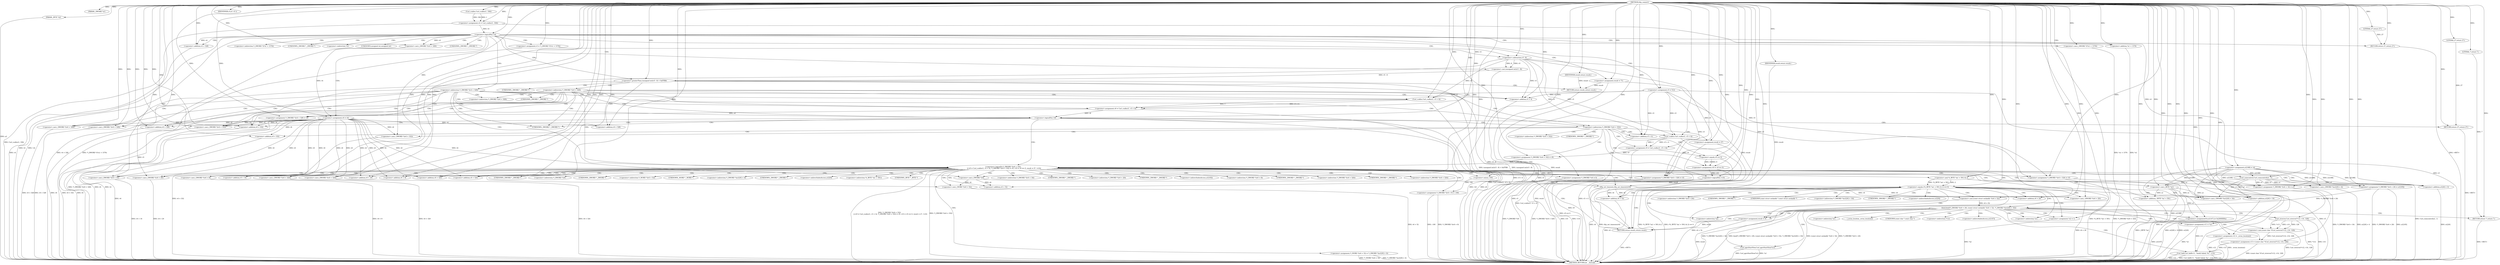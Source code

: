digraph tftp_connect {  
"1000112" [label = "(METHOD,tftp_connect)" ]
"1000392" [label = "(METHOD_RETURN,int __fastcall)" ]
"1000113" [label = "(PARAM,_DWORD *a1)" ]
"1000114" [label = "(PARAM,_BYTE *a2)" ]
"1000127" [label = "(<operator>.assignment,v4 = Curl_ccalloc(1, 336))" ]
"1000129" [label = "(Curl_ccalloc,Curl_ccalloc(1, 336))" ]
"1000132" [label = "(<operator>.assignment,a1[188] = v4)" ]
"1000138" [label = "(<operator>.logicalNot,!v4)" ]
"1000140" [label = "(RETURN,return 27;,return 27;)" ]
"1000141" [label = "(LITERAL,27,return 27;)" ]
"1000142" [label = "(<operator>.assignment,v5 = *(_DWORD *)(*a1 + 1576))" ]
"1000145" [label = "(<operator>.cast,(_DWORD *)(*a1 + 1576))" ]
"1000147" [label = "(<operator>.addition,*a1 + 1576)" ]
"1000151" [label = "(<operator>.assignment,v6 = v4)" ]
"1000155" [label = "(IDENTIFIER,v5,if ( v5 ))" ]
"1000157" [label = "(<operator>.assignment,result = 71)" ]
"1000161" [label = "(<operator>.greaterThan,(unsigned int)(v5 - 8) > 0xFFB0)" ]
"1000162" [label = "(<operator>.cast,(unsigned int)(v5 - 8))" ]
"1000164" [label = "(<operator>.subtraction,v5 - 8)" ]
"1000168" [label = "(RETURN,return result;,return result;)" ]
"1000169" [label = "(IDENTIFIER,result,return result;)" ]
"1000172" [label = "(<operator>.cast,(_DWORD *)(v6 + 328))" ]
"1000174" [label = "(<operator>.addition,v6 + 328)" ]
"1000180" [label = "(<operator>.assignment,v5 = 512)" ]
"1000185" [label = "(<operator>.cast,(_DWORD *)(v4 + 328))" ]
"1000187" [label = "(<operator>.addition,v4 + 328)" ]
"1000191" [label = "(<operator>.assignment,v8 = Curl_ccalloc(1, v5 + 4))" ]
"1000193" [label = "(Curl_ccalloc,Curl_ccalloc(1, v5 + 4))" ]
"1000195" [label = "(<operator>.addition,v5 + 4)" ]
"1000198" [label = "(<operator>.assignment,*(_DWORD *)(v6 + 328) = v8)" ]
"1000200" [label = "(<operator>.cast,(_DWORD *)(v6 + 328))" ]
"1000202" [label = "(<operator>.addition,v6 + 328)" ]
"1000207" [label = "(<operator>.logicalNot,!v8)" ]
"1000209" [label = "(RETURN,return 27;,return 27;)" ]
"1000210" [label = "(LITERAL,27,return 27;)" ]
"1000213" [label = "(<operator>.logicalOr,*(_DWORD *)(v6 + 332)\n    || (v9 = Curl_ccalloc(1, v5 + 4), *(_DWORD *)(v6 + 332) = v9, v10 = v9 == 0, result = 27, !v10))" ]
"1000215" [label = "(<operator>.cast,(_DWORD *)(v6 + 332))" ]
"1000217" [label = "(<operator>.addition,v6 + 332)" ]
"1000221" [label = "(<operator>.assignment,v9 = Curl_ccalloc(1, v5 + 4))" ]
"1000223" [label = "(Curl_ccalloc,Curl_ccalloc(1, v5 + 4))" ]
"1000225" [label = "(<operator>.addition,v5 + 4)" ]
"1000229" [label = "(<operator>.assignment,*(_DWORD *)(v6 + 332) = v9)" ]
"1000231" [label = "(<operator>.cast,(_DWORD *)(v6 + 332))" ]
"1000233" [label = "(<operator>.addition,v6 + 332)" ]
"1000238" [label = "(<operator>.assignment,v10 = v9 == 0)" ]
"1000240" [label = "(<operator>.equals,v9 == 0)" ]
"1000244" [label = "(<operator>.assignment,result = 27)" ]
"1000247" [label = "(<operator>.logicalNot,!v10)" ]
"1000250" [label = "(Curl_conncontrol,Curl_conncontrol(a1, 1))" ]
"1000253" [label = "(<operator>.assignment,*(_DWORD *)(v6 + 16) = a1)" ]
"1000255" [label = "(<operator>.cast,(_DWORD *)(v6 + 16))" ]
"1000257" [label = "(<operator>.addition,v6 + 16)" ]
"1000261" [label = "(<operator>.assignment,*(_DWORD *)(v6 + 20) = a1[105])" ]
"1000263" [label = "(<operator>.cast,(_DWORD *)(v6 + 20))" ]
"1000265" [label = "(<operator>.addition,v6 + 20)" ]
"1000271" [label = "(<operator>.assignment,*(_DWORD *)(v6 + 8) = -100)" ]
"1000273" [label = "(<operator>.cast,(_DWORD *)(v6 + 8))" ]
"1000275" [label = "(<operator>.addition,v6 + 8)" ]
"1000278" [label = "(<operator>.minus,-100)" ]
"1000280" [label = "(<operator>.assignment,*(_DWORD *)(v6 + 320) = v5)" ]
"1000282" [label = "(<operator>.cast,(_DWORD *)(v6 + 320))" ]
"1000284" [label = "(<operator>.addition,v6 + 320)" ]
"1000288" [label = "(<operator>.assignment,*(_DWORD *)(v6 + 324) = v5)" ]
"1000290" [label = "(<operator>.cast,(_DWORD *)(v6 + 324))" ]
"1000292" [label = "(<operator>.addition,v6 + 324)" ]
"1000296" [label = "(<operator>.assignment,*(_DWORD *)v6 = 0)" ]
"1000298" [label = "(<operator>.cast,(_DWORD *)v6)" ]
"1000302" [label = "(<operator>.assignment,*(_WORD *)(v6 + 52) = *(_DWORD *)(a1[20] + 4))" ]
"1000304" [label = "(<operator>.cast,(_WORD *)(v6 + 52))" ]
"1000306" [label = "(<operator>.addition,v6 + 52)" ]
"1000310" [label = "(<operator>.cast,(_DWORD *)(a1[20] + 4))" ]
"1000312" [label = "(<operator>.addition,a1[20] + 4)" ]
"1000317" [label = "(tftp_set_timeouts,tftp_set_timeouts(v6))" ]
"1000320" [label = "(<operator>.equals,(*((_BYTE *)a1 + 591) & 2) == 0)" ]
"1000321" [label = "(<operator>.and,*((_BYTE *)a1 + 591) & 2)" ]
"1000323" [label = "(<operator>.addition,(_BYTE *)a1 + 591)" ]
"1000324" [label = "(<operator>.cast,(_BYTE *)a1)" ]
"1000332" [label = "(bind,bind(*(_DWORD *)(v6 + 20), (const struct sockaddr *)(v6 + 52), *(_DWORD *)(a1[20] + 16)))" ]
"1000334" [label = "(<operator>.cast,(_DWORD *)(v6 + 20))" ]
"1000336" [label = "(<operator>.addition,v6 + 20)" ]
"1000339" [label = "(<operator>.cast,(const struct sockaddr *)(v6 + 52))" ]
"1000341" [label = "(<operator>.addition,v6 + 52)" ]
"1000345" [label = "(<operator>.cast,(_DWORD *)(a1[20] + 16))" ]
"1000347" [label = "(<operator>.addition,a1[20] + 16)" ]
"1000353" [label = "(<operator>.assignment,v11 = *a1)" ]
"1000357" [label = "(<operator>.assignment,v12 = _errno_location())" ]
"1000360" [label = "(<operator>.assignment,v13 = (const char *)Curl_strerror(*v12, v14, 128))" ]
"1000362" [label = "(<operator>.cast,(const char *)Curl_strerror(*v12, v14, 128))" ]
"1000364" [label = "(Curl_strerror,Curl_strerror(*v12, v14, 128))" ]
"1000369" [label = "(Curl_failf,Curl_failf(v11, \"bind() failed; %s\", v13))" ]
"1000373" [label = "(RETURN,return 7;,return 7;)" ]
"1000374" [label = "(LITERAL,7,return 7;)" ]
"1000375" [label = "(<operators>.assignmentOr,a1[147] |= 0x2000000u)" ]
"1000380" [label = "(Curl_pgrsStartNow,Curl_pgrsStartNow(*a1))" ]
"1000383" [label = "(<operator>.assignment,*a2 = 1)" ]
"1000387" [label = "(<operator>.assignment,result = 0)" ]
"1000390" [label = "(RETURN,return result;,return result;)" ]
"1000391" [label = "(IDENTIFIER,result,return result;)" ]
"1000144" [label = "(<operator>.indirection,*(_DWORD *)(*a1 + 1576))" ]
"1000146" [label = "(UNKNOWN,_DWORD *,_DWORD *)" ]
"1000148" [label = "(<operator>.indirection,*a1)" ]
"1000163" [label = "(UNKNOWN,unsigned int,unsigned int)" ]
"1000171" [label = "(<operator>.indirection,*(_DWORD *)(v6 + 328))" ]
"1000173" [label = "(UNKNOWN,_DWORD *,_DWORD *)" ]
"1000184" [label = "(<operator>.indirection,*(_DWORD *)(v4 + 328))" ]
"1000186" [label = "(UNKNOWN,_DWORD *,_DWORD *)" ]
"1000199" [label = "(<operator>.indirection,*(_DWORD *)(v6 + 328))" ]
"1000201" [label = "(UNKNOWN,_DWORD *,_DWORD *)" ]
"1000214" [label = "(<operator>.indirection,*(_DWORD *)(v6 + 332))" ]
"1000216" [label = "(UNKNOWN,_DWORD *,_DWORD *)" ]
"1000230" [label = "(<operator>.indirection,*(_DWORD *)(v6 + 332))" ]
"1000232" [label = "(UNKNOWN,_DWORD *,_DWORD *)" ]
"1000254" [label = "(<operator>.indirection,*(_DWORD *)(v6 + 16))" ]
"1000256" [label = "(UNKNOWN,_DWORD *,_DWORD *)" ]
"1000262" [label = "(<operator>.indirection,*(_DWORD *)(v6 + 20))" ]
"1000264" [label = "(UNKNOWN,_DWORD *,_DWORD *)" ]
"1000268" [label = "(<operator>.indirectIndexAccess,a1[105])" ]
"1000272" [label = "(<operator>.indirection,*(_DWORD *)(v6 + 8))" ]
"1000274" [label = "(UNKNOWN,_DWORD *,_DWORD *)" ]
"1000281" [label = "(<operator>.indirection,*(_DWORD *)(v6 + 320))" ]
"1000283" [label = "(UNKNOWN,_DWORD *,_DWORD *)" ]
"1000289" [label = "(<operator>.indirection,*(_DWORD *)(v6 + 324))" ]
"1000291" [label = "(UNKNOWN,_DWORD *,_DWORD *)" ]
"1000297" [label = "(<operator>.indirection,*(_DWORD *)v6)" ]
"1000299" [label = "(UNKNOWN,_DWORD *,_DWORD *)" ]
"1000303" [label = "(<operator>.indirection,*(_WORD *)(v6 + 52))" ]
"1000305" [label = "(UNKNOWN,_WORD *,_WORD *)" ]
"1000309" [label = "(<operator>.indirection,*(_DWORD *)(a1[20] + 4))" ]
"1000311" [label = "(UNKNOWN,_DWORD *,_DWORD *)" ]
"1000313" [label = "(<operator>.indirectIndexAccess,a1[20])" ]
"1000322" [label = "(<operator>.indirection,*((_BYTE *)a1 + 591))" ]
"1000325" [label = "(UNKNOWN,_BYTE *,_BYTE *)" ]
"1000333" [label = "(<operator>.indirection,*(_DWORD *)(v6 + 20))" ]
"1000335" [label = "(UNKNOWN,_DWORD *,_DWORD *)" ]
"1000340" [label = "(UNKNOWN,const struct sockaddr *,const struct sockaddr *)" ]
"1000344" [label = "(<operator>.indirection,*(_DWORD *)(a1[20] + 16))" ]
"1000346" [label = "(UNKNOWN,_DWORD *,_DWORD *)" ]
"1000348" [label = "(<operator>.indirectIndexAccess,a1[20])" ]
"1000355" [label = "(<operator>.indirection,*a1)" ]
"1000359" [label = "(_errno_location,_errno_location())" ]
"1000363" [label = "(UNKNOWN,const char *,const char *)" ]
"1000365" [label = "(<operator>.indirection,*v12)" ]
"1000376" [label = "(<operator>.indirectIndexAccess,a1[147])" ]
"1000381" [label = "(<operator>.indirection,*a1)" ]
"1000384" [label = "(<operator>.indirection,*a2)" ]
  "1000209" -> "1000392"  [ label = "DDG: <RET>"] 
  "1000373" -> "1000392"  [ label = "DDG: <RET>"] 
  "1000288" -> "1000392"  [ label = "DDG: *(_DWORD *)(v6 + 324)"] 
  "1000180" -> "1000392"  [ label = "DDG: v5"] 
  "1000162" -> "1000392"  [ label = "DDG: v5 - 8"] 
  "1000142" -> "1000392"  [ label = "DDG: *(_DWORD *)(*a1 + 1576)"] 
  "1000161" -> "1000392"  [ label = "DDG: (unsigned int)(v5 - 8) > 0xFFB0"] 
  "1000217" -> "1000392"  [ label = "DDG: v6"] 
  "1000341" -> "1000392"  [ label = "DDG: v6"] 
  "1000288" -> "1000392"  [ label = "DDG: v5"] 
  "1000347" -> "1000392"  [ label = "DDG: a1[20]"] 
  "1000321" -> "1000392"  [ label = "DDG: *((_BYTE *)a1 + 591)"] 
  "1000198" -> "1000392"  [ label = "DDG: *(_DWORD *)(v6 + 328)"] 
  "1000202" -> "1000392"  [ label = "DDG: v6"] 
  "1000138" -> "1000392"  [ label = "DDG: v4"] 
  "1000221" -> "1000392"  [ label = "DDG: Curl_ccalloc(1, v5 + 4)"] 
  "1000332" -> "1000392"  [ label = "DDG: *(_DWORD *)(a1[20] + 16)"] 
  "1000172" -> "1000392"  [ label = "DDG: v6 + 328"] 
  "1000320" -> "1000392"  [ label = "DDG: *((_BYTE *)a1 + 591) & 2"] 
  "1000231" -> "1000392"  [ label = "DDG: v6 + 332"] 
  "1000263" -> "1000392"  [ label = "DDG: v6 + 20"] 
  "1000213" -> "1000392"  [ label = "DDG: *(_DWORD *)(v6 + 332)\n    || (v9 = Curl_ccalloc(1, v5 + 4), *(_DWORD *)(v6 + 332) = v9, v10 = v9 == 0, result = 27, !v10)"] 
  "1000362" -> "1000392"  [ label = "DDG: Curl_strerror(*v12, v14, 128)"] 
  "1000312" -> "1000392"  [ label = "DDG: a1[20]"] 
  "1000215" -> "1000392"  [ label = "DDG: v6 + 332"] 
  "1000369" -> "1000392"  [ label = "DDG: Curl_failf(v11, \"bind() failed; %s\", v13)"] 
  "1000380" -> "1000392"  [ label = "DDG: Curl_pgrsStartNow(*a1)"] 
  "1000151" -> "1000392"  [ label = "DDG: v6"] 
  "1000233" -> "1000392"  [ label = "DDG: v6"] 
  "1000353" -> "1000392"  [ label = "DDG: *a1"] 
  "1000375" -> "1000392"  [ label = "DDG: a1[147]"] 
  "1000271" -> "1000392"  [ label = "DDG: *(_DWORD *)(v6 + 8)"] 
  "1000320" -> "1000392"  [ label = "DDG: (*((_BYTE *)a1 + 591) & 2) == 0"] 
  "1000383" -> "1000392"  [ label = "DDG: *a2"] 
  "1000369" -> "1000392"  [ label = "DDG: v11"] 
  "1000213" -> "1000392"  [ label = "DDG: *(_DWORD *)(v6 + 332)"] 
  "1000151" -> "1000392"  [ label = "DDG: v4"] 
  "1000225" -> "1000392"  [ label = "DDG: v5"] 
  "1000240" -> "1000392"  [ label = "DDG: v9"] 
  "1000339" -> "1000392"  [ label = "DDG: v6 + 52"] 
  "1000250" -> "1000392"  [ label = "DDG: Curl_conncontrol(a1, 1)"] 
  "1000261" -> "1000392"  [ label = "DDG: a1[105]"] 
  "1000132" -> "1000392"  [ label = "DDG: a1[188]"] 
  "1000364" -> "1000392"  [ label = "DDG: *v12"] 
  "1000290" -> "1000392"  [ label = "DDG: v6 + 324"] 
  "1000147" -> "1000392"  [ label = "DDG: *a1"] 
  "1000145" -> "1000392"  [ label = "DDG: *a1 + 1576"] 
  "1000157" -> "1000392"  [ label = "DDG: result"] 
  "1000247" -> "1000392"  [ label = "DDG: !v10"] 
  "1000364" -> "1000392"  [ label = "DDG: v14"] 
  "1000138" -> "1000392"  [ label = "DDG: !v4"] 
  "1000207" -> "1000392"  [ label = "DDG: !v8"] 
  "1000357" -> "1000392"  [ label = "DDG: _errno_location()"] 
  "1000191" -> "1000392"  [ label = "DDG: Curl_ccalloc(1, v5 + 4)"] 
  "1000273" -> "1000392"  [ label = "DDG: v6 + 8"] 
  "1000247" -> "1000392"  [ label = "DDG: v10"] 
  "1000223" -> "1000392"  [ label = "DDG: v5 + 4"] 
  "1000302" -> "1000392"  [ label = "DDG: *(_WORD *)(v6 + 52)"] 
  "1000369" -> "1000392"  [ label = "DDG: v13"] 
  "1000317" -> "1000392"  [ label = "DDG: tftp_set_timeouts(v6)"] 
  "1000332" -> "1000392"  [ label = "DDG: bind(*(_DWORD *)(v6 + 20), (const struct sockaddr *)(v6 + 52), *(_DWORD *)(a1[20] + 16))"] 
  "1000255" -> "1000392"  [ label = "DDG: v6 + 16"] 
  "1000187" -> "1000392"  [ label = "DDG: v4"] 
  "1000207" -> "1000392"  [ label = "DDG: v8"] 
  "1000280" -> "1000392"  [ label = "DDG: *(_DWORD *)(v6 + 320)"] 
  "1000387" -> "1000392"  [ label = "DDG: result"] 
  "1000304" -> "1000392"  [ label = "DDG: v6 + 52"] 
  "1000334" -> "1000392"  [ label = "DDG: v6 + 20"] 
  "1000185" -> "1000392"  [ label = "DDG: v4 + 328"] 
  "1000114" -> "1000392"  [ label = "DDG: a2"] 
  "1000195" -> "1000392"  [ label = "DDG: v5"] 
  "1000332" -> "1000392"  [ label = "DDG: (const struct sockaddr *)(v6 + 52)"] 
  "1000345" -> "1000392"  [ label = "DDG: a1[20] + 16"] 
  "1000271" -> "1000392"  [ label = "DDG: -100"] 
  "1000127" -> "1000392"  [ label = "DDG: Curl_ccalloc(1, 336)"] 
  "1000282" -> "1000392"  [ label = "DDG: v6 + 320"] 
  "1000253" -> "1000392"  [ label = "DDG: *(_DWORD *)(v6 + 16)"] 
  "1000302" -> "1000392"  [ label = "DDG: *(_DWORD *)(a1[20] + 4)"] 
  "1000193" -> "1000392"  [ label = "DDG: v5 + 4"] 
  "1000317" -> "1000392"  [ label = "DDG: v6"] 
  "1000261" -> "1000392"  [ label = "DDG: *(_DWORD *)(v6 + 20)"] 
  "1000324" -> "1000392"  [ label = "DDG: a1"] 
  "1000200" -> "1000392"  [ label = "DDG: v6 + 328"] 
  "1000296" -> "1000392"  [ label = "DDG: *(_DWORD *)v6"] 
  "1000380" -> "1000392"  [ label = "DDG: *a1"] 
  "1000238" -> "1000392"  [ label = "DDG: v9 == 0"] 
  "1000323" -> "1000392"  [ label = "DDG: (_BYTE *)a1"] 
  "1000244" -> "1000392"  [ label = "DDG: result"] 
  "1000357" -> "1000392"  [ label = "DDG: v12"] 
  "1000310" -> "1000392"  [ label = "DDG: a1[20] + 4"] 
  "1000360" -> "1000392"  [ label = "DDG: (const char *)Curl_strerror(*v12, v14, 128)"] 
  "1000164" -> "1000392"  [ label = "DDG: v5"] 
  "1000161" -> "1000392"  [ label = "DDG: (unsigned int)(v5 - 8)"] 
  "1000332" -> "1000392"  [ label = "DDG: *(_DWORD *)(v6 + 20)"] 
  "1000390" -> "1000392"  [ label = "DDG: <RET>"] 
  "1000140" -> "1000392"  [ label = "DDG: <RET>"] 
  "1000168" -> "1000392"  [ label = "DDG: <RET>"] 
  "1000112" -> "1000113"  [ label = "DDG: "] 
  "1000112" -> "1000114"  [ label = "DDG: "] 
  "1000129" -> "1000127"  [ label = "DDG: 1"] 
  "1000129" -> "1000127"  [ label = "DDG: 336"] 
  "1000112" -> "1000127"  [ label = "DDG: "] 
  "1000112" -> "1000129"  [ label = "DDG: "] 
  "1000127" -> "1000132"  [ label = "DDG: v4"] 
  "1000112" -> "1000132"  [ label = "DDG: "] 
  "1000112" -> "1000138"  [ label = "DDG: "] 
  "1000127" -> "1000138"  [ label = "DDG: v4"] 
  "1000141" -> "1000140"  [ label = "DDG: 27"] 
  "1000112" -> "1000140"  [ label = "DDG: "] 
  "1000112" -> "1000141"  [ label = "DDG: "] 
  "1000112" -> "1000142"  [ label = "DDG: "] 
  "1000112" -> "1000145"  [ label = "DDG: "] 
  "1000112" -> "1000147"  [ label = "DDG: "] 
  "1000138" -> "1000151"  [ label = "DDG: v4"] 
  "1000112" -> "1000151"  [ label = "DDG: "] 
  "1000112" -> "1000155"  [ label = "DDG: "] 
  "1000112" -> "1000157"  [ label = "DDG: "] 
  "1000162" -> "1000161"  [ label = "DDG: v5 - 8"] 
  "1000164" -> "1000162"  [ label = "DDG: v5"] 
  "1000164" -> "1000162"  [ label = "DDG: 8"] 
  "1000142" -> "1000164"  [ label = "DDG: v5"] 
  "1000112" -> "1000164"  [ label = "DDG: "] 
  "1000112" -> "1000161"  [ label = "DDG: "] 
  "1000169" -> "1000168"  [ label = "DDG: result"] 
  "1000157" -> "1000168"  [ label = "DDG: result"] 
  "1000112" -> "1000169"  [ label = "DDG: "] 
  "1000151" -> "1000172"  [ label = "DDG: v6"] 
  "1000112" -> "1000172"  [ label = "DDG: "] 
  "1000151" -> "1000174"  [ label = "DDG: v6"] 
  "1000112" -> "1000174"  [ label = "DDG: "] 
  "1000112" -> "1000180"  [ label = "DDG: "] 
  "1000112" -> "1000185"  [ label = "DDG: "] 
  "1000138" -> "1000185"  [ label = "DDG: v4"] 
  "1000112" -> "1000187"  [ label = "DDG: "] 
  "1000138" -> "1000187"  [ label = "DDG: v4"] 
  "1000193" -> "1000191"  [ label = "DDG: 1"] 
  "1000193" -> "1000191"  [ label = "DDG: v5 + 4"] 
  "1000112" -> "1000191"  [ label = "DDG: "] 
  "1000112" -> "1000193"  [ label = "DDG: "] 
  "1000180" -> "1000193"  [ label = "DDG: v5"] 
  "1000164" -> "1000193"  [ label = "DDG: v5"] 
  "1000180" -> "1000195"  [ label = "DDG: v5"] 
  "1000164" -> "1000195"  [ label = "DDG: v5"] 
  "1000112" -> "1000195"  [ label = "DDG: "] 
  "1000191" -> "1000198"  [ label = "DDG: v8"] 
  "1000112" -> "1000198"  [ label = "DDG: "] 
  "1000151" -> "1000200"  [ label = "DDG: v6"] 
  "1000112" -> "1000200"  [ label = "DDG: "] 
  "1000151" -> "1000202"  [ label = "DDG: v6"] 
  "1000112" -> "1000202"  [ label = "DDG: "] 
  "1000112" -> "1000207"  [ label = "DDG: "] 
  "1000191" -> "1000207"  [ label = "DDG: v8"] 
  "1000210" -> "1000209"  [ label = "DDG: 27"] 
  "1000112" -> "1000209"  [ label = "DDG: "] 
  "1000112" -> "1000210"  [ label = "DDG: "] 
  "1000229" -> "1000213"  [ label = "DDG: *(_DWORD *)(v6 + 332)"] 
  "1000151" -> "1000215"  [ label = "DDG: v6"] 
  "1000112" -> "1000215"  [ label = "DDG: "] 
  "1000151" -> "1000217"  [ label = "DDG: v6"] 
  "1000112" -> "1000217"  [ label = "DDG: "] 
  "1000223" -> "1000221"  [ label = "DDG: 1"] 
  "1000223" -> "1000221"  [ label = "DDG: v5 + 4"] 
  "1000112" -> "1000221"  [ label = "DDG: "] 
  "1000112" -> "1000223"  [ label = "DDG: "] 
  "1000180" -> "1000223"  [ label = "DDG: v5"] 
  "1000164" -> "1000223"  [ label = "DDG: v5"] 
  "1000180" -> "1000225"  [ label = "DDG: v5"] 
  "1000164" -> "1000225"  [ label = "DDG: v5"] 
  "1000112" -> "1000225"  [ label = "DDG: "] 
  "1000221" -> "1000229"  [ label = "DDG: v9"] 
  "1000112" -> "1000229"  [ label = "DDG: "] 
  "1000112" -> "1000231"  [ label = "DDG: "] 
  "1000151" -> "1000231"  [ label = "DDG: v6"] 
  "1000112" -> "1000233"  [ label = "DDG: "] 
  "1000151" -> "1000233"  [ label = "DDG: v6"] 
  "1000240" -> "1000238"  [ label = "DDG: v9"] 
  "1000240" -> "1000238"  [ label = "DDG: 0"] 
  "1000112" -> "1000238"  [ label = "DDG: "] 
  "1000112" -> "1000240"  [ label = "DDG: "] 
  "1000221" -> "1000240"  [ label = "DDG: v9"] 
  "1000112" -> "1000244"  [ label = "DDG: "] 
  "1000238" -> "1000247"  [ label = "DDG: v10"] 
  "1000112" -> "1000247"  [ label = "DDG: "] 
  "1000132" -> "1000250"  [ label = "DDG: a1[188]"] 
  "1000112" -> "1000250"  [ label = "DDG: "] 
  "1000132" -> "1000253"  [ label = "DDG: a1[188]"] 
  "1000250" -> "1000253"  [ label = "DDG: a1"] 
  "1000112" -> "1000253"  [ label = "DDG: "] 
  "1000112" -> "1000255"  [ label = "DDG: "] 
  "1000151" -> "1000255"  [ label = "DDG: v6"] 
  "1000112" -> "1000257"  [ label = "DDG: "] 
  "1000151" -> "1000257"  [ label = "DDG: v6"] 
  "1000132" -> "1000261"  [ label = "DDG: a1[188]"] 
  "1000250" -> "1000261"  [ label = "DDG: a1"] 
  "1000112" -> "1000261"  [ label = "DDG: "] 
  "1000112" -> "1000263"  [ label = "DDG: "] 
  "1000151" -> "1000263"  [ label = "DDG: v6"] 
  "1000112" -> "1000265"  [ label = "DDG: "] 
  "1000151" -> "1000265"  [ label = "DDG: v6"] 
  "1000278" -> "1000271"  [ label = "DDG: 100"] 
  "1000112" -> "1000273"  [ label = "DDG: "] 
  "1000151" -> "1000273"  [ label = "DDG: v6"] 
  "1000112" -> "1000275"  [ label = "DDG: "] 
  "1000151" -> "1000275"  [ label = "DDG: v6"] 
  "1000112" -> "1000278"  [ label = "DDG: "] 
  "1000180" -> "1000280"  [ label = "DDG: v5"] 
  "1000164" -> "1000280"  [ label = "DDG: v5"] 
  "1000112" -> "1000280"  [ label = "DDG: "] 
  "1000112" -> "1000282"  [ label = "DDG: "] 
  "1000151" -> "1000282"  [ label = "DDG: v6"] 
  "1000112" -> "1000284"  [ label = "DDG: "] 
  "1000151" -> "1000284"  [ label = "DDG: v6"] 
  "1000112" -> "1000288"  [ label = "DDG: "] 
  "1000180" -> "1000288"  [ label = "DDG: v5"] 
  "1000164" -> "1000288"  [ label = "DDG: v5"] 
  "1000112" -> "1000290"  [ label = "DDG: "] 
  "1000151" -> "1000290"  [ label = "DDG: v6"] 
  "1000112" -> "1000292"  [ label = "DDG: "] 
  "1000151" -> "1000292"  [ label = "DDG: v6"] 
  "1000112" -> "1000296"  [ label = "DDG: "] 
  "1000112" -> "1000298"  [ label = "DDG: "] 
  "1000151" -> "1000298"  [ label = "DDG: v6"] 
  "1000298" -> "1000304"  [ label = "DDG: v6"] 
  "1000112" -> "1000304"  [ label = "DDG: "] 
  "1000298" -> "1000306"  [ label = "DDG: v6"] 
  "1000112" -> "1000306"  [ label = "DDG: "] 
  "1000132" -> "1000310"  [ label = "DDG: a1[188]"] 
  "1000250" -> "1000310"  [ label = "DDG: a1"] 
  "1000112" -> "1000310"  [ label = "DDG: "] 
  "1000132" -> "1000312"  [ label = "DDG: a1[188]"] 
  "1000250" -> "1000312"  [ label = "DDG: a1"] 
  "1000112" -> "1000312"  [ label = "DDG: "] 
  "1000112" -> "1000317"  [ label = "DDG: "] 
  "1000298" -> "1000317"  [ label = "DDG: v6"] 
  "1000321" -> "1000320"  [ label = "DDG: *((_BYTE *)a1 + 591)"] 
  "1000321" -> "1000320"  [ label = "DDG: 2"] 
  "1000324" -> "1000323"  [ label = "DDG: a1"] 
  "1000132" -> "1000324"  [ label = "DDG: a1[188]"] 
  "1000112" -> "1000324"  [ label = "DDG: "] 
  "1000250" -> "1000324"  [ label = "DDG: a1"] 
  "1000112" -> "1000323"  [ label = "DDG: "] 
  "1000112" -> "1000321"  [ label = "DDG: "] 
  "1000112" -> "1000320"  [ label = "DDG: "] 
  "1000261" -> "1000332"  [ label = "DDG: *(_DWORD *)(v6 + 20)"] 
  "1000317" -> "1000334"  [ label = "DDG: v6"] 
  "1000112" -> "1000334"  [ label = "DDG: "] 
  "1000317" -> "1000336"  [ label = "DDG: v6"] 
  "1000112" -> "1000336"  [ label = "DDG: "] 
  "1000339" -> "1000332"  [ label = "DDG: v6 + 52"] 
  "1000112" -> "1000339"  [ label = "DDG: "] 
  "1000317" -> "1000339"  [ label = "DDG: v6"] 
  "1000112" -> "1000341"  [ label = "DDG: "] 
  "1000317" -> "1000341"  [ label = "DDG: v6"] 
  "1000324" -> "1000345"  [ label = "DDG: a1"] 
  "1000132" -> "1000345"  [ label = "DDG: a1[188]"] 
  "1000250" -> "1000345"  [ label = "DDG: a1"] 
  "1000112" -> "1000345"  [ label = "DDG: "] 
  "1000324" -> "1000347"  [ label = "DDG: a1"] 
  "1000132" -> "1000347"  [ label = "DDG: a1[188]"] 
  "1000250" -> "1000347"  [ label = "DDG: a1"] 
  "1000112" -> "1000347"  [ label = "DDG: "] 
  "1000112" -> "1000353"  [ label = "DDG: "] 
  "1000112" -> "1000357"  [ label = "DDG: "] 
  "1000362" -> "1000360"  [ label = "DDG: Curl_strerror(*v12, v14, 128)"] 
  "1000112" -> "1000360"  [ label = "DDG: "] 
  "1000364" -> "1000362"  [ label = "DDG: *v12"] 
  "1000364" -> "1000362"  [ label = "DDG: v14"] 
  "1000364" -> "1000362"  [ label = "DDG: 128"] 
  "1000112" -> "1000364"  [ label = "DDG: "] 
  "1000353" -> "1000369"  [ label = "DDG: v11"] 
  "1000112" -> "1000369"  [ label = "DDG: "] 
  "1000360" -> "1000369"  [ label = "DDG: v13"] 
  "1000374" -> "1000373"  [ label = "DDG: 7"] 
  "1000112" -> "1000373"  [ label = "DDG: "] 
  "1000112" -> "1000374"  [ label = "DDG: "] 
  "1000112" -> "1000375"  [ label = "DDG: "] 
  "1000324" -> "1000375"  [ label = "DDG: a1"] 
  "1000112" -> "1000383"  [ label = "DDG: "] 
  "1000112" -> "1000387"  [ label = "DDG: "] 
  "1000391" -> "1000390"  [ label = "DDG: result"] 
  "1000157" -> "1000390"  [ label = "DDG: result"] 
  "1000387" -> "1000390"  [ label = "DDG: result"] 
  "1000244" -> "1000390"  [ label = "DDG: result"] 
  "1000112" -> "1000391"  [ label = "DDG: "] 
  "1000138" -> "1000144"  [ label = "CDG: "] 
  "1000138" -> "1000142"  [ label = "CDG: "] 
  "1000138" -> "1000140"  [ label = "CDG: "] 
  "1000138" -> "1000151"  [ label = "CDG: "] 
  "1000138" -> "1000148"  [ label = "CDG: "] 
  "1000138" -> "1000147"  [ label = "CDG: "] 
  "1000138" -> "1000146"  [ label = "CDG: "] 
  "1000138" -> "1000145"  [ label = "CDG: "] 
  "1000138" -> "1000157"  [ label = "CDG: "] 
  "1000138" -> "1000164"  [ label = "CDG: "] 
  "1000138" -> "1000163"  [ label = "CDG: "] 
  "1000138" -> "1000162"  [ label = "CDG: "] 
  "1000138" -> "1000161"  [ label = "CDG: "] 
  "1000138" -> "1000187"  [ label = "CDG: "] 
  "1000138" -> "1000186"  [ label = "CDG: "] 
  "1000138" -> "1000185"  [ label = "CDG: "] 
  "1000138" -> "1000184"  [ label = "CDG: "] 
  "1000138" -> "1000180"  [ label = "CDG: "] 
  "1000161" -> "1000174"  [ label = "CDG: "] 
  "1000161" -> "1000173"  [ label = "CDG: "] 
  "1000161" -> "1000172"  [ label = "CDG: "] 
  "1000161" -> "1000171"  [ label = "CDG: "] 
  "1000161" -> "1000168"  [ label = "CDG: "] 
  "1000171" -> "1000191"  [ label = "CDG: "] 
  "1000171" -> "1000207"  [ label = "CDG: "] 
  "1000171" -> "1000202"  [ label = "CDG: "] 
  "1000171" -> "1000201"  [ label = "CDG: "] 
  "1000171" -> "1000200"  [ label = "CDG: "] 
  "1000171" -> "1000199"  [ label = "CDG: "] 
  "1000171" -> "1000198"  [ label = "CDG: "] 
  "1000171" -> "1000195"  [ label = "CDG: "] 
  "1000171" -> "1000193"  [ label = "CDG: "] 
  "1000171" -> "1000217"  [ label = "CDG: "] 
  "1000171" -> "1000216"  [ label = "CDG: "] 
  "1000171" -> "1000215"  [ label = "CDG: "] 
  "1000171" -> "1000214"  [ label = "CDG: "] 
  "1000171" -> "1000213"  [ label = "CDG: "] 
  "1000184" -> "1000191"  [ label = "CDG: "] 
  "1000184" -> "1000207"  [ label = "CDG: "] 
  "1000184" -> "1000202"  [ label = "CDG: "] 
  "1000184" -> "1000201"  [ label = "CDG: "] 
  "1000184" -> "1000200"  [ label = "CDG: "] 
  "1000184" -> "1000199"  [ label = "CDG: "] 
  "1000184" -> "1000198"  [ label = "CDG: "] 
  "1000184" -> "1000195"  [ label = "CDG: "] 
  "1000184" -> "1000193"  [ label = "CDG: "] 
  "1000184" -> "1000217"  [ label = "CDG: "] 
  "1000184" -> "1000216"  [ label = "CDG: "] 
  "1000184" -> "1000215"  [ label = "CDG: "] 
  "1000184" -> "1000214"  [ label = "CDG: "] 
  "1000184" -> "1000213"  [ label = "CDG: "] 
  "1000207" -> "1000217"  [ label = "CDG: "] 
  "1000207" -> "1000216"  [ label = "CDG: "] 
  "1000207" -> "1000215"  [ label = "CDG: "] 
  "1000207" -> "1000214"  [ label = "CDG: "] 
  "1000207" -> "1000213"  [ label = "CDG: "] 
  "1000207" -> "1000209"  [ label = "CDG: "] 
  "1000213" -> "1000256"  [ label = "CDG: "] 
  "1000213" -> "1000255"  [ label = "CDG: "] 
  "1000213" -> "1000254"  [ label = "CDG: "] 
  "1000213" -> "1000253"  [ label = "CDG: "] 
  "1000213" -> "1000250"  [ label = "CDG: "] 
  "1000213" -> "1000272"  [ label = "CDG: "] 
  "1000213" -> "1000271"  [ label = "CDG: "] 
  "1000213" -> "1000268"  [ label = "CDG: "] 
  "1000213" -> "1000265"  [ label = "CDG: "] 
  "1000213" -> "1000264"  [ label = "CDG: "] 
  "1000213" -> "1000263"  [ label = "CDG: "] 
  "1000213" -> "1000262"  [ label = "CDG: "] 
  "1000213" -> "1000261"  [ label = "CDG: "] 
  "1000213" -> "1000257"  [ label = "CDG: "] 
  "1000213" -> "1000288"  [ label = "CDG: "] 
  "1000213" -> "1000284"  [ label = "CDG: "] 
  "1000213" -> "1000283"  [ label = "CDG: "] 
  "1000213" -> "1000282"  [ label = "CDG: "] 
  "1000213" -> "1000281"  [ label = "CDG: "] 
  "1000213" -> "1000280"  [ label = "CDG: "] 
  "1000213" -> "1000278"  [ label = "CDG: "] 
  "1000213" -> "1000275"  [ label = "CDG: "] 
  "1000213" -> "1000274"  [ label = "CDG: "] 
  "1000213" -> "1000273"  [ label = "CDG: "] 
  "1000213" -> "1000304"  [ label = "CDG: "] 
  "1000213" -> "1000303"  [ label = "CDG: "] 
  "1000213" -> "1000302"  [ label = "CDG: "] 
  "1000213" -> "1000299"  [ label = "CDG: "] 
  "1000213" -> "1000298"  [ label = "CDG: "] 
  "1000213" -> "1000297"  [ label = "CDG: "] 
  "1000213" -> "1000296"  [ label = "CDG: "] 
  "1000213" -> "1000292"  [ label = "CDG: "] 
  "1000213" -> "1000291"  [ label = "CDG: "] 
  "1000213" -> "1000290"  [ label = "CDG: "] 
  "1000213" -> "1000289"  [ label = "CDG: "] 
  "1000213" -> "1000320"  [ label = "CDG: "] 
  "1000213" -> "1000317"  [ label = "CDG: "] 
  "1000213" -> "1000313"  [ label = "CDG: "] 
  "1000213" -> "1000312"  [ label = "CDG: "] 
  "1000213" -> "1000311"  [ label = "CDG: "] 
  "1000213" -> "1000310"  [ label = "CDG: "] 
  "1000213" -> "1000309"  [ label = "CDG: "] 
  "1000213" -> "1000306"  [ label = "CDG: "] 
  "1000213" -> "1000305"  [ label = "CDG: "] 
  "1000213" -> "1000325"  [ label = "CDG: "] 
  "1000213" -> "1000324"  [ label = "CDG: "] 
  "1000213" -> "1000323"  [ label = "CDG: "] 
  "1000213" -> "1000322"  [ label = "CDG: "] 
  "1000213" -> "1000321"  [ label = "CDG: "] 
  "1000213" -> "1000390"  [ label = "CDG: "] 
  "1000214" -> "1000223"  [ label = "CDG: "] 
  "1000214" -> "1000221"  [ label = "CDG: "] 
  "1000214" -> "1000240"  [ label = "CDG: "] 
  "1000214" -> "1000238"  [ label = "CDG: "] 
  "1000214" -> "1000233"  [ label = "CDG: "] 
  "1000214" -> "1000232"  [ label = "CDG: "] 
  "1000214" -> "1000231"  [ label = "CDG: "] 
  "1000214" -> "1000230"  [ label = "CDG: "] 
  "1000214" -> "1000229"  [ label = "CDG: "] 
  "1000214" -> "1000225"  [ label = "CDG: "] 
  "1000214" -> "1000247"  [ label = "CDG: "] 
  "1000214" -> "1000244"  [ label = "CDG: "] 
  "1000320" -> "1000336"  [ label = "CDG: "] 
  "1000320" -> "1000335"  [ label = "CDG: "] 
  "1000320" -> "1000334"  [ label = "CDG: "] 
  "1000320" -> "1000333"  [ label = "CDG: "] 
  "1000320" -> "1000332"  [ label = "CDG: "] 
  "1000320" -> "1000348"  [ label = "CDG: "] 
  "1000320" -> "1000347"  [ label = "CDG: "] 
  "1000320" -> "1000346"  [ label = "CDG: "] 
  "1000320" -> "1000345"  [ label = "CDG: "] 
  "1000320" -> "1000344"  [ label = "CDG: "] 
  "1000320" -> "1000341"  [ label = "CDG: "] 
  "1000320" -> "1000340"  [ label = "CDG: "] 
  "1000320" -> "1000339"  [ label = "CDG: "] 
  "1000320" -> "1000384"  [ label = "CDG: "] 
  "1000320" -> "1000383"  [ label = "CDG: "] 
  "1000320" -> "1000381"  [ label = "CDG: "] 
  "1000320" -> "1000380"  [ label = "CDG: "] 
  "1000320" -> "1000390"  [ label = "CDG: "] 
  "1000320" -> "1000387"  [ label = "CDG: "] 
  "1000332" -> "1000365"  [ label = "CDG: "] 
  "1000332" -> "1000364"  [ label = "CDG: "] 
  "1000332" -> "1000363"  [ label = "CDG: "] 
  "1000332" -> "1000362"  [ label = "CDG: "] 
  "1000332" -> "1000360"  [ label = "CDG: "] 
  "1000332" -> "1000359"  [ label = "CDG: "] 
  "1000332" -> "1000357"  [ label = "CDG: "] 
  "1000332" -> "1000355"  [ label = "CDG: "] 
  "1000332" -> "1000353"  [ label = "CDG: "] 
  "1000332" -> "1000384"  [ label = "CDG: "] 
  "1000332" -> "1000383"  [ label = "CDG: "] 
  "1000332" -> "1000381"  [ label = "CDG: "] 
  "1000332" -> "1000380"  [ label = "CDG: "] 
  "1000332" -> "1000376"  [ label = "CDG: "] 
  "1000332" -> "1000375"  [ label = "CDG: "] 
  "1000332" -> "1000373"  [ label = "CDG: "] 
  "1000332" -> "1000369"  [ label = "CDG: "] 
  "1000332" -> "1000390"  [ label = "CDG: "] 
  "1000332" -> "1000387"  [ label = "CDG: "] 
}
